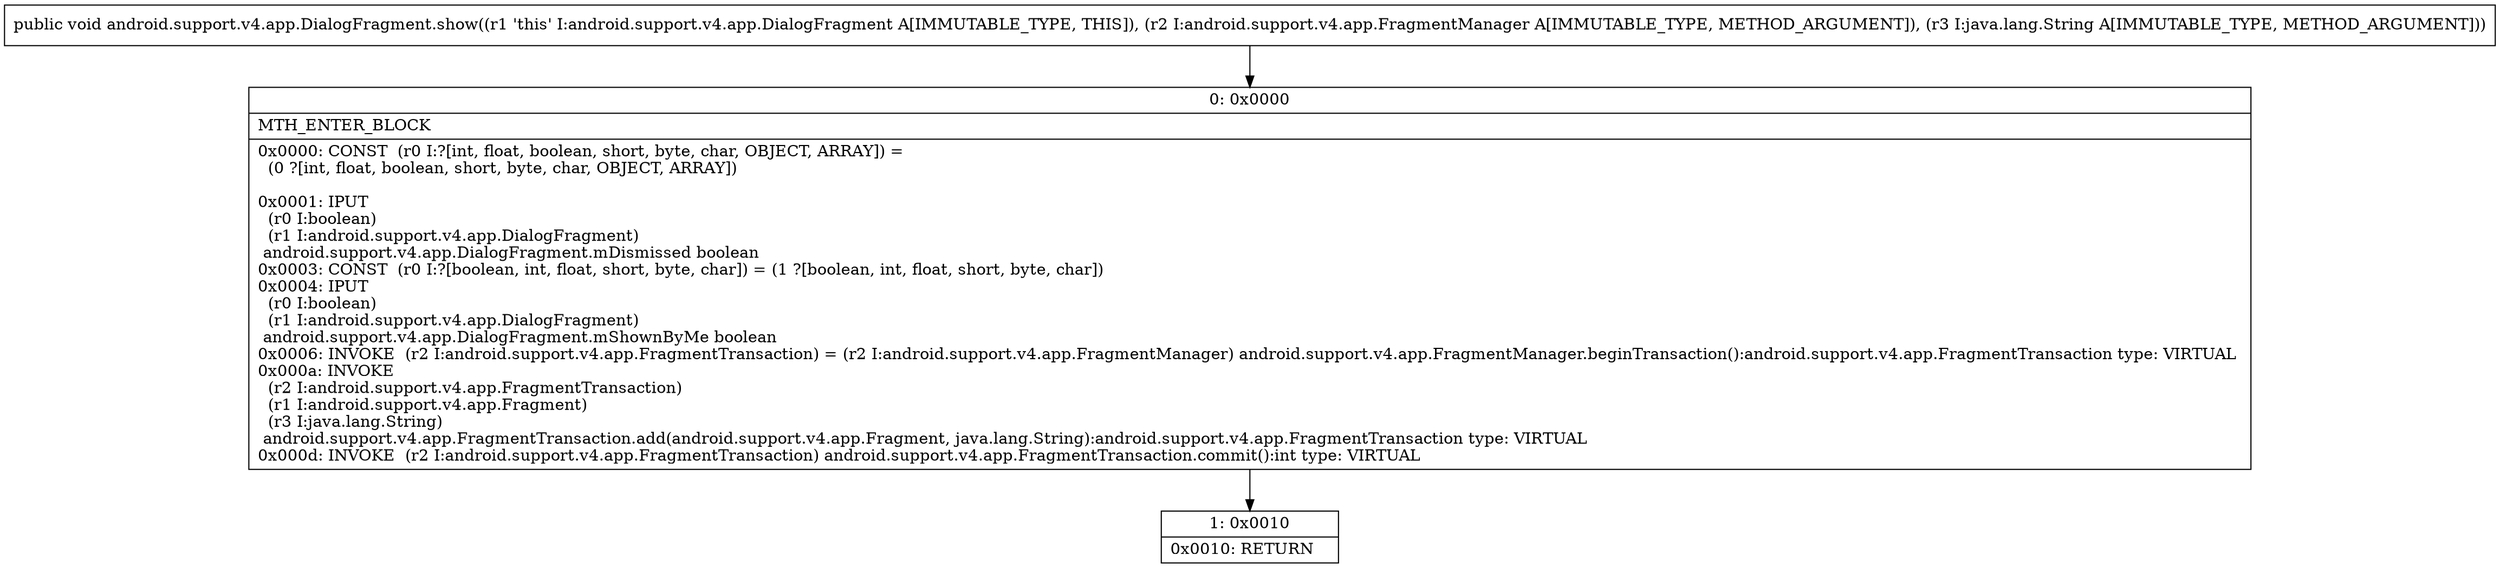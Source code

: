 digraph "CFG forandroid.support.v4.app.DialogFragment.show(Landroid\/support\/v4\/app\/FragmentManager;Ljava\/lang\/String;)V" {
Node_0 [shape=record,label="{0\:\ 0x0000|MTH_ENTER_BLOCK\l|0x0000: CONST  (r0 I:?[int, float, boolean, short, byte, char, OBJECT, ARRAY]) = \l  (0 ?[int, float, boolean, short, byte, char, OBJECT, ARRAY])\l \l0x0001: IPUT  \l  (r0 I:boolean)\l  (r1 I:android.support.v4.app.DialogFragment)\l android.support.v4.app.DialogFragment.mDismissed boolean \l0x0003: CONST  (r0 I:?[boolean, int, float, short, byte, char]) = (1 ?[boolean, int, float, short, byte, char]) \l0x0004: IPUT  \l  (r0 I:boolean)\l  (r1 I:android.support.v4.app.DialogFragment)\l android.support.v4.app.DialogFragment.mShownByMe boolean \l0x0006: INVOKE  (r2 I:android.support.v4.app.FragmentTransaction) = (r2 I:android.support.v4.app.FragmentManager) android.support.v4.app.FragmentManager.beginTransaction():android.support.v4.app.FragmentTransaction type: VIRTUAL \l0x000a: INVOKE  \l  (r2 I:android.support.v4.app.FragmentTransaction)\l  (r1 I:android.support.v4.app.Fragment)\l  (r3 I:java.lang.String)\l android.support.v4.app.FragmentTransaction.add(android.support.v4.app.Fragment, java.lang.String):android.support.v4.app.FragmentTransaction type: VIRTUAL \l0x000d: INVOKE  (r2 I:android.support.v4.app.FragmentTransaction) android.support.v4.app.FragmentTransaction.commit():int type: VIRTUAL \l}"];
Node_1 [shape=record,label="{1\:\ 0x0010|0x0010: RETURN   \l}"];
MethodNode[shape=record,label="{public void android.support.v4.app.DialogFragment.show((r1 'this' I:android.support.v4.app.DialogFragment A[IMMUTABLE_TYPE, THIS]), (r2 I:android.support.v4.app.FragmentManager A[IMMUTABLE_TYPE, METHOD_ARGUMENT]), (r3 I:java.lang.String A[IMMUTABLE_TYPE, METHOD_ARGUMENT])) }"];
MethodNode -> Node_0;
Node_0 -> Node_1;
}

